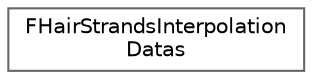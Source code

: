 digraph "Graphical Class Hierarchy"
{
 // INTERACTIVE_SVG=YES
 // LATEX_PDF_SIZE
  bgcolor="transparent";
  edge [fontname=Helvetica,fontsize=10,labelfontname=Helvetica,labelfontsize=10];
  node [fontname=Helvetica,fontsize=10,shape=box,height=0.2,width=0.4];
  rankdir="LR";
  Node0 [id="Node000000",label="FHairStrandsInterpolation\lDatas",height=0.2,width=0.4,color="grey40", fillcolor="white", style="filled",URL="$d8/d17/structFHairStrandsInterpolationDatas.html",tooltip="Hair strands points interpolation attributes."];
}
